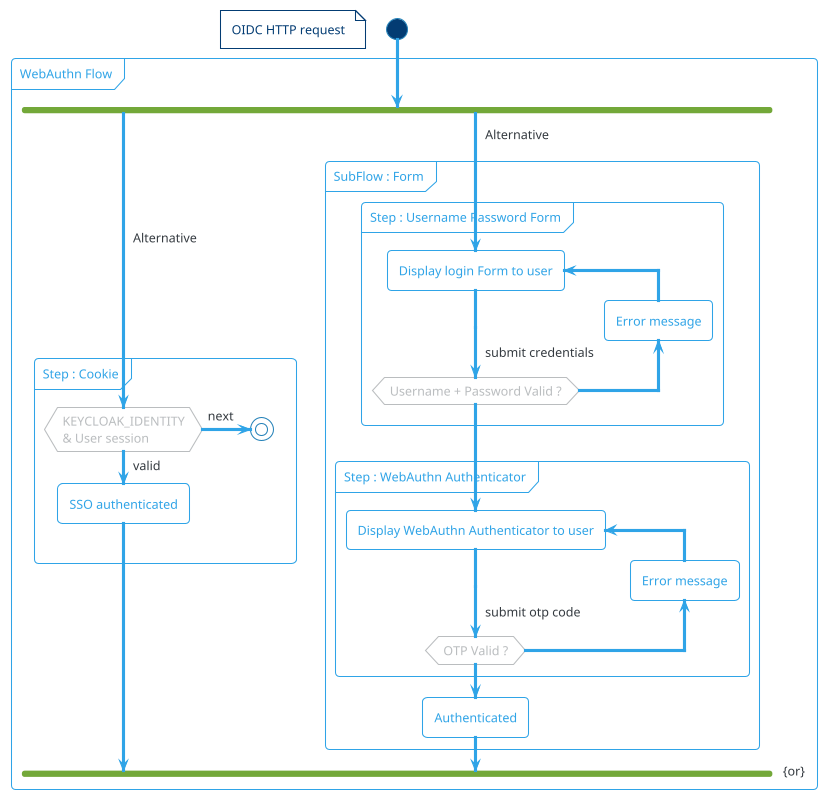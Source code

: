 @startuml

!theme cerulean-outline

start
floating note left: OIDC HTTP request

partition WebAuthn Flow {
  fork
      ->Alternative;
      partition Step : Cookie {
        if (KEYCLOAK_IDENTITY\n& User session ) then (valid)
          :SSO authenticated;
        else (next)
          stop
        endif
      }
  fork again
      ->Alternative\n\n\n;
      partition SubFlow : Form {
        partition Step : Username Password Form {
          repeat :Display login Form to user;
          ->submit credentials;
          backward:Error message;
          repeat while (Username + Password Valid ?)
        }
          partition Step : WebAuthn Authenticator {
            repeat :Display WebAuthn Authenticator to user;
              ->submit otp code;
              backward:Error message;
            repeat while (OTP Valid ?)
          }
      
        :Authenticated;
      }

  end fork {or}
}
@enduml
